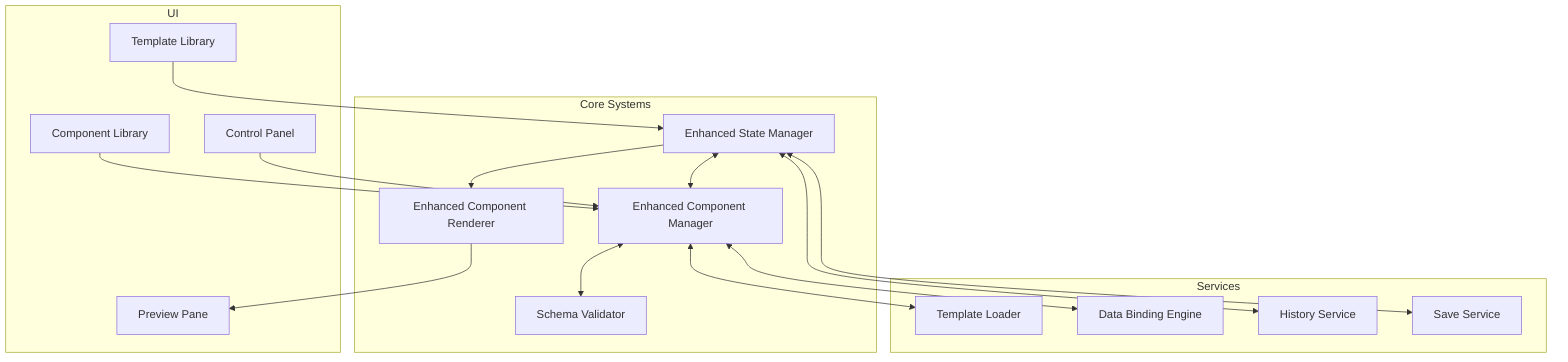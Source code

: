 graph TD
    subgraph Core Systems
        StateManager[Enhanced State Manager]
        ComponentManager[Enhanced Component Manager]
        ComponentRenderer[Enhanced Component Renderer]
        SchemaValidator[Schema Validator]
    end
    
    subgraph Services
        TemplateLoader[Template Loader]
        DataBindingEngine[Data Binding Engine]
        HistoryService[History Service]
        SaveService[Save Service]
    end
    
    subgraph UI
        ComponentLibrary[Component Library]
        ControlPanel[Control Panel]
        PreviewPane[Preview Pane]
        TemplateLibrary[Template Library]
    end
    
    StateManager <--> ComponentManager
    ComponentManager <--> SchemaValidator
    StateManager --> ComponentRenderer
    ComponentRenderer --> PreviewPane
    ComponentManager <--> TemplateLoader
    ComponentManager <--> DataBindingEngine
    StateManager <--> HistoryService
    StateManager <--> SaveService
    ComponentLibrary --> ComponentManager
    ControlPanel --> ComponentManager
    TemplateLibrary --> StateManager